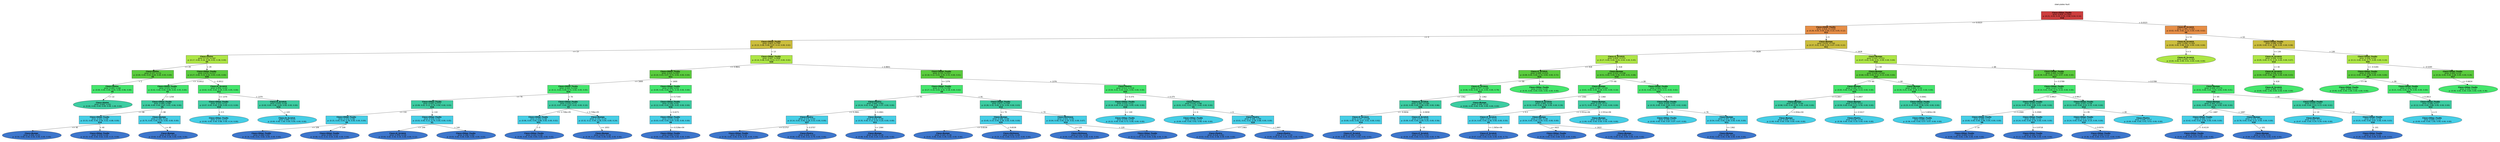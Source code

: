 digraph Tree {
splines=false;
graph [pad=".25", ranksep="0.5", nodesep="1"];
node [shape=rect, style="filled", color="black", fontname="helvetica",fillcolor="white"] ;
edge [fontname="helvetica"] ;
0 [label="steel-plates-fault", shape=plaintext];
0:s -> 1:n [style=invis];   
1 [label=<<b> Class=Other_Faults </b> <br/> error: 0.859, n=1941 <br/> p: (0.21, 0.03, 0.20, 0.35, 0.08, 0.04, 0.10) <br/><b>V18</b>>, fillcolor="0.000 0.7 0.800", shape="rect"];
2 [label=<<b> Class=Other_Faults </b> <br/> error: 0.818, n=1540 <br/> p: (0.26, 0.04, 0.04, 0.40, 0.10, 0.05, 0.12) <br/><b>V12</b>>, fillcolor="0.075 0.7 0.900", shape="rect"];
1:s -> 2:n [label="<= 0.0323"] ;
3 [label=<<b> Class=Other_Faults </b> <br/> error: 0.803, n=795 <br/> p: (0.15, 0.06, 0.08, 0.47, 0.14, 0.09, 0.02) <br/><b>V7</b>>, fillcolor="0.150 0.7 0.800", shape="rect"];
2:s -> 3:n [label="<= 0"] ;
4 [label=<<b> Class=Stains </b> <br/> error: 0.710, n=187 <br/> p: (0.17, 0.00, 0.16, 0.28, 0.02, 0.38, 0.00) <br/><b>V5</b>>, fillcolor="0.225 0.7 0.900", shape="rect"];
3:s -> 4:n [label="<= 13"] ;
5 [label=<<b> Class=Stains </b> <br/> error: 0.157, n=70 <br/> p: (0.00, 0.00, 0.03, 0.04, 0.00, 0.93, 0.00) <br/><b>V5</b>>, fillcolor="0.300 0.7 0.800", shape="rect"];
4:s -> 5:n [label="<= 29"] ;
6 [label=<<b> Class=Stains </b> <br/> error: 0.093, n=68 <br/> p: (0.00, 0.00, 0.00, 0.04, 0.00, 0.96, 0.00) <br/><b>V5</b>>, fillcolor="0.375 0.7 0.900", shape="rect"];
5:s -> 6:n [label="> 2"] ;
7 [label=<<b> Class=Stains </b> <br/> error: 0.000, n=61 <br/> p: (0.00, 0.00, 0.00, 0.00, 0.00, 1.00, 0.00) >, fillcolor="0.450 0.7 0.800", shape="oval"];
6:s -> 7:n [label="<= 22"] ;
8 [label=<<b> Class=Other_Faults </b> <br/> error: 0.670, n=117 <br/> p: (0.27, 0.00, 0.23, 0.42, 0.03, 0.05, 0.00) <br/><b>V26</b>>, fillcolor="0.300 0.7 0.800", shape="rect"];
4:s -> 8:n [label="> 29"] ;
9 [label=<<b> Class=Other_Faults </b> <br/> error: 0.515, n=74 <br/> p: (0.42, 0.00, 0.00, 0.49, 0.04, 0.05, 0.00) <br/><b>V2</b>>, fillcolor="0.375 0.7 0.900", shape="rect"];
8:s -> 9:n [label="<= -0.0012"] ;
10 [label=<<b> Class=Other_Faults </b> <br/> error: 0.484, n=68 <br/> p: (0.46, 0.00, 0.00, 0.47, 0.01, 0.06, 0.00) <br/><b>V5</b>>, fillcolor="0.450 0.7 0.800", shape="rect"];
9:s -> 10:n [label="<= 1258"] ;
11 [label=<<b> Class=Other_Faults </b> <br/> error: 0.502, n=48 <br/> p: (0.33, 0.00, 0.00, 0.56, 0.02, 0.08, 0.00) <br/><b>V14</b>>, fillcolor="0.525 0.7 0.900", shape="rect"];
10:s -> 11:n [label="<= 88"] ;
12 [label=<<b> Class=Bumps </b> <br/> error: 0.356, n=22 <br/> p: (0.50, 0.00, 0.00, 0.50, 0.00, 0.00, 0.00) >, fillcolor="0.600 0.7 0.800", shape="oval"];
11:s -> 12:n [label="<= 40"] ;
13 [label=<<b> Class=Other_Faults </b> <br/> error: 0.529, n=26 <br/> p: (0.19, 0.00, 0.00, 0.62, 0.04, 0.15, 0.00) >, fillcolor="0.600 0.7 0.800", shape="oval"];
11:s -> 13:n [label="> 40"] ;
14 [label=<<b> Class=Bumps </b> <br/> error: 0.289, n=20 <br/> p: (0.75, 0.00, 0.00, 0.25, 0.00, 0.00, 0.00) <br/><b>V14</b>>, fillcolor="0.525 0.7 0.900", shape="rect"];
10:s -> 14:n [label="> 88"] ;
15 [label=<<b> Class=Bumps </b> <br/> error: 0.335, n=14 <br/> p: (0.64, 0.00, 0.00, 0.36, 0.00, 0.00, 0.00) >, fillcolor="0.600 0.7 0.800", shape="oval"];
14:s -> 15:n [label="<= 40"] ;
16 [label=<<b> Class=K_Scratch </b> <br/> error: 0.454, n=43 <br/> p: (0.02, 0.00, 0.63, 0.30, 0.00, 0.05, 0.00) <br/><b>V11</b>>, fillcolor="0.375 0.7 0.900", shape="rect"];
8:s -> 16:n [label="> -0.0012"] ;
17 [label=<<b> Class=Other_Faults </b> <br/> error: 0.323, n=15 <br/> p: (0.07, 0.00, 0.00, 0.80, 0.00, 0.13, 0.00) <br/><b>V19</b>>, fillcolor="0.450 0.7 0.800", shape="rect"];
16:s -> 17:n [label="<= 1370"] ;
18 [label=<<b> Class=Other_Faults </b> <br/> error: 0.211, n=14 <br/> p: (0.00, 0.00, 0.00, 0.86, 0.00, 0.14, 0.00) >, fillcolor="0.525 0.7 0.900", shape="oval"];
17:s -> 18:n [label="> 0.5"] ;
19 [label=<<b> Class=K_Scratch </b> <br/> error: 0.079, n=28 <br/> p: (0.00, 0.00, 0.96, 0.04, 0.00, 0.00, 0.00) <br/><b>V10</b>>, fillcolor="0.450 0.7 0.800", shape="rect"];
16:s -> 19:n [label="> 1370"] ;
20 [label=<<b> Class=K_Scratch </b> <br/> error: 0.000, n=27 <br/> p: (0.00, 0.00, 1.00, 0.00, 0.00, 0.00, 0.00) >, fillcolor="0.525 0.7 0.900", shape="oval"];
19:s -> 20:n [label="> 143"] ;
21 [label=<<b> Class=Other_Faults </b> <br/> error: 0.697, n=608 <br/> p: (0.14, 0.08, 0.05, 0.53, 0.17, 0.00, 0.02) <br/><b>V20</b>>, fillcolor="0.225 0.7 0.900", shape="rect"];
3:s -> 21:n [label="> 13"] ;
22 [label=<<b> Class=Other_Faults </b> <br/> error: 0.522, n=297 <br/> p: (0.10, 0.03, 0.07, 0.72, 0.04, 0.00, 0.04) <br/><b>V11</b>>, fillcolor="0.300 0.7 0.800", shape="rect"];
21:s -> 22:n [label="<= 0.9841"] ;
23 [label=<<b> Class=Other_Faults </b> <br/> error: 0.502, n=244 <br/> p: (0.11, 0.03, 0.09, 0.72, 0.00, 0.00, 0.05) <br/><b>V14</b>>, fillcolor="0.375 0.7 0.900", shape="rect"];
22:s -> 23:n [label="<= 1600"] ;
24 [label=<<b> Class=Other_Faults </b> <br/> error: 0.450, n=171 <br/> p: (0.09, 0.02, 0.13, 0.74, 0.00, 0.00, 0.03) <br/><b>V10</b>>, fillcolor="0.450 0.7 0.800", shape="rect"];
23:s -> 24:n [label="<= 70"] ;
25 [label=<<b> Class=Other_Faults </b> <br/> error: 0.374, n=80 <br/> p: (0.15, 0.04, 0.04, 0.78, 0.00, 0.00, 0.00) <br/><b>V9</b>>, fillcolor="0.525 0.7 0.900", shape="rect"];
24:s -> 25:n [label="<= 132"] ;
26 [label=<<b> Class=Other_Faults </b> <br/> error: 0.268, n=67 <br/> p: (0.16, 0.00, 0.01, 0.82, 0.00, 0.00, 0.00) >, fillcolor="0.600 0.7 0.800", shape="oval"];
25:s -> 26:n [label="<= 109"] ;
27 [label=<<b> Class=Other_Faults </b> <br/> error: 0.595, n=13 <br/> p: (0.08, 0.23, 0.15, 0.54, 0.00, 0.00, 0.00) >, fillcolor="0.600 0.7 0.800", shape="oval"];
25:s -> 27:n [label="> 109"] ;
28 [label=<<b> Class=Other_Faults </b> <br/> error: 0.435, n=91 <br/> p: (0.03, 0.00, 0.21, 0.70, 0.00, 0.00, 0.05) <br/><b>V1</b>>, fillcolor="0.525 0.7 0.900", shape="rect"];
24:s -> 28:n [label="> 132"] ;
29 [label=<<b> Class=K_Scratch </b> <br/> error: 0.559, n=26 <br/> p: (0.04, 0.00, 0.50, 0.35, 0.00, 0.00, 0.12) >, fillcolor="0.600 0.7 0.800", shape="oval"];
28:s -> 29:n [label="<= 144"] ;
30 [label=<<b> Class=Other_Faults </b> <br/> error: 0.296, n=65 <br/> p: (0.03, 0.00, 0.09, 0.85, 0.00, 0.00, 0.03) >, fillcolor="0.600 0.7 0.800", shape="oval"];
28:s -> 30:n [label="> 144"] ;
31 [label=<<b> Class=Other_Faults </b> <br/> error: 0.524, n=73 <br/> p: (0.15, 0.07, 0.00, 0.67, 0.01, 0.00, 0.10) <br/><b>V3</b>>, fillcolor="0.450 0.7 0.800", shape="rect"];
23:s -> 31:n [label="> 70"] ;
32 [label=<<b> Class=Other_Faults </b> <br/> error: 0.259, n=48 <br/> p: (0.06, 0.04, 0.00, 0.88, 0.00, 0.00, 0.02) <br/><b>V21</b>>, fillcolor="0.525 0.7 0.900", shape="rect"];
31:s -> 32:n [label="<= 3.739e+05"] ;
33 [label=<<b> Class=Other_Faults </b> <br/> error: 0.161, n=40 <br/> p: (0.00, 0.05, 0.00, 0.93, 0.00, 0.00, 0.03) >, fillcolor="0.600 0.7 0.800", shape="oval"];
32:s -> 33:n [label="> 0"] ;
34 [label=<<b> Class=Bumps </b> <br/> error: 0.743, n=25 <br/> p: (0.32, 0.12, 0.00, 0.28, 0.04, 0.00, 0.24) <br/><b>V1</b>>, fillcolor="0.525 0.7 0.900", shape="rect"];
31:s -> 34:n [label="> 3.739e+05"] ;
35 [label=<<b> Class=Bumps </b> <br/> error: 0.613, n=18 <br/> p: (0.39, 0.17, 0.00, 0.39, 0.06, 0.00, 0.00) >, fillcolor="0.600 0.7 0.800", shape="oval"];
34:s -> 35:n [label="<= 1053"] ;
36 [label=<<b> Class=Other_Faults </b> <br/> error: 0.399, n=53 <br/> p: (0.09, 0.00, 0.00, 0.72, 0.19, 0.00, 0.00) <br/><b>V25</b>>, fillcolor="0.375 0.7 0.900", shape="rect"];
22:s -> 36:n [label="> 1600"] ;
37 [label=<<b> Class=Other_Faults </b> <br/> error: 0.248, n=41 <br/> p: (0.12, 0.00, 0.00, 0.85, 0.02, 0.00, 0.00) <br/><b>V16</b>>, fillcolor="0.450 0.7 0.800", shape="rect"];
36:s -> 37:n [label="<= 0.7193"] ;
38 [label=<<b> Class=Other_Faults </b> <br/> error: 0.075, n=30 <br/> p: (0.03, 0.00, 0.00, 0.97, 0.00, 0.00, 0.00) <br/><b>V8</b>>, fillcolor="0.525 0.7 0.900", shape="rect"];
37:s -> 38:n [label="> 0.4271"] ;
39 [label=<<b> Class=Other_Faults </b> <br/> error: 0.000, n=23 <br/> p: (0.00, 0.00, 0.00, 1.00, 0.00, 0.00, 0.00) >, fillcolor="0.600 0.7 0.800", shape="oval"];
38:s -> 39:n [label="<= 6.528e+04"] ;
40 [label=<<b> Class=Other_Faults </b> <br/> error: 0.741, n=311 <br/> p: (0.18, 0.12, 0.03, 0.35, 0.31, 0.00, 0.01) <br/><b>V11</b>>, fillcolor="0.300 0.7 0.800", shape="rect"];
21:s -> 40:n [label="> 0.9841"] ;
41 [label=<<b> Class=Other_Faults </b> <br/> error: 0.773, n=192 <br/> p: (0.27, 0.19, 0.03, 0.32, 0.18, 0.00, 0.02) <br/><b>V9</b>>, fillcolor="0.375 0.7 0.900", shape="rect"];
40:s -> 41:n [label="<= 1376"] ;
42 [label=<<b> Class=Pastry </b> <br/> error: 0.684, n=83 <br/> p: (0.24, 0.02, 0.06, 0.30, 0.37, 0.00, 0.00) <br/><b>V15</b>>, fillcolor="0.450 0.7 0.800", shape="rect"];
41:s -> 42:n [label="<= 91"] ;
43 [label=<<b> Class=Pastry </b> <br/> error: 0.570, n=43 <br/> p: (0.14, 0.05, 0.00, 0.28, 0.53, 0.00, 0.00) <br/><b>V27</b>>, fillcolor="0.525 0.7 0.900", shape="rect"];
42:s -> 43:n [label="<= 0.2661"] ;
44 [label=<<b> Class=Other_Faults </b> <br/> error: 0.563, n=20 <br/> p: (0.30, 0.00, 0.00, 0.35, 0.35, 0.00, 0.00) >, fillcolor="0.600 0.7 0.800", shape="oval"];
43:s -> 44:n [label="<= 0.5757"] ;
45 [label=<<b> Class=Pastry </b> <br/> error: 0.409, n=23 <br/> p: (0.00, 0.09, 0.00, 0.22, 0.70, 0.00, 0.00) >, fillcolor="0.600 0.7 0.800", shape="oval"];
43:s -> 45:n [label="> 0.5757"] ;
46 [label=<<b> Class=Bumps </b> <br/> error: 0.676, n=40 <br/> p: (0.35, 0.00, 0.12, 0.33, 0.20, 0.00, 0.00) <br/><b>V11</b>>, fillcolor="0.525 0.7 0.900", shape="rect"];
42:s -> 46:n [label="> 0.2661"] ;
47 [label=<<b> Class=Bumps </b> <br/> error: 0.540, n=29 <br/> p: (0.48, 0.00, 0.00, 0.24, 0.28, 0.00, 0.00) >, fillcolor="0.600 0.7 0.800", shape="oval"];
46:s -> 47:n [label="<= 1364"] ;
48 [label=<<b> Class=Other_Faults </b> <br/> error: 0.672, n=109 <br/> p: (0.28, 0.32, 0.00, 0.33, 0.04, 0.00, 0.03) <br/><b>V14</b>>, fillcolor="0.450 0.7 0.800", shape="rect"];
41:s -> 48:n [label="> 91"] ;
49 [label=<<b> Class=Bumps </b> <br/> error: 0.589, n=64 <br/> p: (0.45, 0.14, 0.00, 0.36, 0.05, 0.00, 0.00) <br/><b>V25</b>>, fillcolor="0.525 0.7 0.900", shape="rect"];
48:s -> 49:n [label="<= 70"] ;
50 [label=<<b> Class=Bumps </b> <br/> error: 0.343, n=36 <br/> p: (0.61, 0.00, 0.00, 0.39, 0.00, 0.00, 0.00) >, fillcolor="0.600 0.7 0.800", shape="oval"];
49:s -> 50:n [label="<= 0.6539"] ;
51 [label=<<b> Class=Dirtiness </b> <br/> error: 0.676, n=28 <br/> p: (0.25, 0.32, 0.00, 0.32, 0.11, 0.00, 0.00) >, fillcolor="0.600 0.7 0.800", shape="oval"];
49:s -> 51:n [label="> 0.6539"] ;
52 [label=<<b> Class=Dirtiness </b> <br/> error: 0.555, n=45 <br/> p: (0.04, 0.58, 0.00, 0.29, 0.02, 0.00, 0.07) <br/><b>V14</b>>, fillcolor="0.525 0.7 0.900", shape="rect"];
48:s -> 52:n [label="> 70"] ;
53 [label=<<b> Class=Dirtiness </b> <br/> error: 0.132, n=28 <br/> p: (0.00, 0.93, 0.00, 0.07, 0.00, 0.00, 0.00) >, fillcolor="0.600 0.7 0.800", shape="oval"];
52:s -> 53:n [label="<= 120"] ;
54 [label=<<b> Class=Other_Faults </b> <br/> error: 0.517, n=17 <br/> p: (0.12, 0.00, 0.00, 0.65, 0.06, 0.00, 0.18) >, fillcolor="0.600 0.7 0.800", shape="oval"];
52:s -> 54:n [label="> 120"] ;
55 [label=<<b> Class=Pastry </b> <br/> error: 0.513, n=119 <br/> p: (0.04, 0.01, 0.03, 0.41, 0.50, 0.00, 0.00) <br/><b>V25</b>>, fillcolor="0.375 0.7 0.900", shape="rect"];
40:s -> 55:n [label="> 1376"] ;
56 [label=<<b> Class=Other_Faults </b> <br/> error: 0.532, n=21 <br/> p: (0.19, 0.00, 0.14, 0.62, 0.05, 0.00, 0.00) <br/><b>V10</b>>, fillcolor="0.450 0.7 0.800", shape="rect"];
55:s -> 56:n [label="<= 0.375"] ;
57 [label=<<b> Class=Other_Faults </b> <br/> error: 0.375, n=18 <br/> p: (0.22, 0.00, 0.00, 0.72, 0.06, 0.00, 0.00) >, fillcolor="0.525 0.7 0.900", shape="oval"];
56:s -> 57:n [label="<= 140"] ;
58 [label=<<b> Class=Pastry </b> <br/> error: 0.418, n=98 <br/> p: (0.01, 0.01, 0.01, 0.37, 0.60, 0.00, 0.00) <br/><b>V1</b>>, fillcolor="0.450 0.7 0.800", shape="rect"];
55:s -> 58:n [label="> 0.375"] ;
59 [label=<<b> Class=Other_Faults </b> <br/> error: 0.139, n=13 <br/> p: (0.00, 0.00, 0.00, 0.92, 0.08, 0.00, 0.00) >, fillcolor="0.525 0.7 0.900", shape="oval"];
58:s -> 59:n [label="<= 6"] ;
60 [label=<<b> Class=Pastry </b> <br/> error: 0.398, n=85 <br/> p: (0.01, 0.01, 0.01, 0.28, 0.68, 0.00, 0.00) <br/><b>V24</b>>, fillcolor="0.525 0.7 0.900", shape="rect"];
58:s -> 60:n [label="> 6"] ;
61 [label=<<b> Class=Pastry </b> <br/> error: 0.418, n=61 <br/> p: (0.02, 0.00, 0.02, 0.38, 0.59, 0.00, 0.00) >, fillcolor="0.600 0.7 0.800", shape="oval"];
60:s -> 61:n [label="<= 1.663"] ;
62 [label=<<b> Class=Pastry </b> <br/> error: 0.177, n=24 <br/> p: (0.00, 0.04, 0.00, 0.04, 0.92, 0.00, 0.00) >, fillcolor="0.600 0.7 0.800", shape="oval"];
60:s -> 62:n [label="> 1.663"] ;
63 [label=<<b> Class=Bumps </b> <br/> error: 0.678, n=745 <br/> p: (0.37, 0.01, 0.00, 0.33, 0.07, 0.00, 0.22) <br/><b>V11</b>>, fillcolor="0.150 0.7 0.800", shape="rect"];
2:s -> 63:n [label="> 0"] ;
64 [label=<<b> Class=Z_Scratch </b> <br/> error: 0.620, n=373 <br/> p: (0.27, 0.00, 0.00, 0.24, 0.04, 0.00, 0.45) <br/><b>V2</b>>, fillcolor="0.225 0.7 0.900", shape="rect"];
63:s -> 64:n [label="<= 1628"] ;
65 [label=<<b> Class=Z_Scratch </b> <br/> error: 0.449, n=215 <br/> p: (0.09, 0.00, 0.00, 0.15, 0.04, 0.00, 0.72) <br/><b>V14</b>>, fillcolor="0.300 0.7 0.800", shape="rect"];
64:s -> 65:n [label="<= 418"] ;
66 [label=<<b> Class=Z_Scratch </b> <br/> error: 0.377, n=195 <br/> p: (0.06, 0.00, 0.00, 0.10, 0.05, 0.00, 0.79) <br/><b>V11</b>>, fillcolor="0.375 0.7 0.900", shape="rect"];
65:s -> 66:n [label="<= 80"] ;
67 [label=<<b> Class=Z_Scratch </b> <br/> error: 0.283, n=180 <br/> p: (0.02, 0.00, 0.00, 0.08, 0.05, 0.00, 0.86) <br/><b>V26</b>>, fillcolor="0.450 0.7 0.800", shape="rect"];
66:s -> 67:n [label="<= 1362"] ;
68 [label=<<b> Class=Z_Scratch </b> <br/> error: 0.157, n=148 <br/> p: (0.00, 0.00, 0.00, 0.07, 0.01, 0.00, 0.92) <br/><b>V14</b>>, fillcolor="0.525 0.7 0.900", shape="rect"];
67:s -> 68:n [label="<= -0.0658"] ;
69 [label=<<b> Class=Z_Scratch </b> <br/> error: 0.128, n=146 <br/> p: (0.00, 0.00, 0.00, 0.07, 0.00, 0.00, 0.93) >, fillcolor="0.600 0.7 0.800", shape="oval"];
68:s -> 69:n [label="<= 70"] ;
70 [label=<<b> Class=Z_Scratch </b> <br/> error: 0.573, n=32 <br/> p: (0.09, 0.00, 0.00, 0.09, 0.25, 0.00, 0.56) <br/><b>V1</b>>, fillcolor="0.525 0.7 0.900", shape="rect"];
67:s -> 70:n [label="> -0.0658"] ;
71 [label=<<b> Class=Z_Scratch </b> <br/> error: 0.375, n=23 <br/> p: (0.04, 0.00, 0.00, 0.13, 0.04, 0.00, 0.78) >, fillcolor="0.600 0.7 0.800", shape="oval"];
70:s -> 71:n [label="> 18"] ;
72 [label=<<b> Class=Bumps </b> <br/> error: 0.346, n=15 <br/> p: (0.60, 0.00, 0.00, 0.40, 0.00, 0.00, 0.00) >, fillcolor="0.450 0.7 0.800", shape="oval"];
66:s -> 72:n [label="> 1362"] ;
73 [label=<<b> Class=Other_Faults </b> <br/> error: 0.333, n=20 <br/> p: (0.35, 0.00, 0.00, 0.65, 0.00, 0.00, 0.00) >, fillcolor="0.375 0.7 0.900", shape="oval"];
65:s -> 73:n [label="> 80"] ;
74 [label=<<b> Class=Bumps </b> <br/> error: 0.553, n=158 <br/> p: (0.51, 0.00, 0.00, 0.36, 0.04, 0.01, 0.08) <br/><b>V14</b>>, fillcolor="0.300 0.7 0.800", shape="rect"];
64:s -> 74:n [label="> 418"] ;
75 [label=<<b> Class=Bumps </b> <br/> error: 0.482, n=105 <br/> p: (0.61, 0.00, 0.00, 0.28, 0.01, 0.00, 0.10) <br/><b>V11</b>>, fillcolor="0.375 0.7 0.900", shape="rect"];
74:s -> 75:n [label="<= 80"] ;
76 [label=<<b> Class=Z_Scratch </b> <br/> error: 0.560, n=28 <br/> p: (0.32, 0.00, 0.00, 0.29, 0.00, 0.00, 0.39) <br/><b>V16</b>>, fillcolor="0.450 0.7 0.800", shape="rect"];
75:s -> 76:n [label="<= 1360"] ;
77 [label=<<b> Class=Z_Scratch </b> <br/> error: 0.507, n=22 <br/> p: (0.14, 0.00, 0.00, 0.36, 0.00, 0.00, 0.50) <br/><b>V3</b>>, fillcolor="0.525 0.7 0.900", shape="rect"];
76:s -> 77:n [label="> 0.3"] ;
78 [label=<<b> Class=Z_Scratch </b> <br/> error: 0.375, n=15 <br/> p: (0.07, 0.00, 0.00, 0.20, 0.00, 0.00, 0.73) >, fillcolor="0.600 0.7 0.800", shape="oval"];
77:s -> 78:n [label="<= 1.565e+06"] ;
79 [label=<<b> Class=Bumps </b> <br/> error: 0.335, n=77 <br/> p: (0.71, 0.00, 0.00, 0.27, 0.01, 0.00, 0.00) <br/><b>V3</b>>, fillcolor="0.450 0.7 0.800", shape="rect"];
75:s -> 79:n [label="> 1360"] ;
80 [label=<<b> Class=Bumps </b> <br/> error: 0.398, n=48 <br/> p: (0.54, 0.00, 0.00, 0.44, 0.02, 0.00, 0.00) <br/><b>V11</b>>, fillcolor="0.525 0.7 0.900", shape="rect"];
79:s -> 80:n [label="<= 2.551e+06"] ;
81 [label=<<b> Class=Other_Faults </b> <br/> error: 0.377, n=31 <br/> p: (0.29, 0.00, 0.00, 0.68, 0.03, 0.00, 0.00) >, fillcolor="0.600 0.7 0.800", shape="oval"];
80:s -> 81:n [label="<= 1622"] ;
82 [label=<<b> Class=Bumps </b> <br/> error: 0.000, n=17 <br/> p: (1.00, 0.00, 0.00, 0.00, 0.00, 0.00, 0.00) >, fillcolor="0.600 0.7 0.800", shape="oval"];
80:s -> 82:n [label="> 1622"] ;
83 [label=<<b> Class=Bumps </b> <br/> error: 0.000, n=29 <br/> p: (1.00, 0.00, 0.00, 0.00, 0.00, 0.00, 0.00) >, fillcolor="0.525 0.7 0.900", shape="oval"];
79:s -> 83:n [label="> 2.551e+06"] ;
84 [label=<<b> Class=Other_Faults </b> <br/> error: 0.564, n=53 <br/> p: (0.32, 0.00, 0.00, 0.53, 0.11, 0.02, 0.02) <br/><b>V23</b>>, fillcolor="0.375 0.7 0.900", shape="rect"];
74:s -> 84:n [label="> 80"] ;
85 [label=<<b> Class=Other_Faults </b> <br/> error: 0.435, n=43 <br/> p: (0.35, 0.00, 0.00, 0.60, 0.02, 0.02, 0.00) <br/><b>V5</b>>, fillcolor="0.450 0.7 0.800", shape="rect"];
84:s -> 85:n [label="> 0.9031"] ;
86 [label=<<b> Class=Other_Faults </b> <br/> error: 0.249, n=15 <br/> p: (0.00, 0.00, 0.00, 0.87, 0.07, 0.07, 0.00) >, fillcolor="0.525 0.7 0.900", shape="oval"];
85:s -> 86:n [label="<= 76"] ;
87 [label=<<b> Class=Bumps </b> <br/> error: 0.355, n=28 <br/> p: (0.54, 0.00, 0.00, 0.46, 0.00, 0.00, 0.00) <br/><b>V11</b>>, fillcolor="0.525 0.7 0.900", shape="rect"];
85:s -> 87:n [label="> 76"] ;
88 [label=<<b> Class=Bumps </b> <br/> error: 0.340, n=24 <br/> p: (0.62, 0.00, 0.00, 0.38, 0.00, 0.00, 0.00) >, fillcolor="0.600 0.7 0.800", shape="oval"];
87:s -> 88:n [label="<= 1362"] ;
89 [label=<<b> Class=Bumps </b> <br/> error: 0.543, n=372 <br/> p: (0.47, 0.02, 0.00, 0.41, 0.09, 0.00, 0.00) <br/><b>V14</b>>, fillcolor="0.225 0.7 0.900", shape="rect"];
63:s -> 89:n [label="> 1628"] ;
90 [label=<<b> Class=Bumps </b> <br/> error: 0.500, n=103 <br/> p: (0.68, 0.08, 0.00, 0.12, 0.13, 0.00, 0.00) <br/><b>V14</b>>, fillcolor="0.300 0.7 0.800", shape="rect"];
89:s -> 90:n [label="<= 69"] ;
91 [label=<<b> Class=Bumps </b> <br/> error: 0.282, n=71 <br/> p: (0.83, 0.00, 0.00, 0.04, 0.13, 0.00, 0.00) <br/><b>V25</b>>, fillcolor="0.375 0.7 0.900", shape="rect"];
90:s -> 91:n [label="<= 60"] ;
92 [label=<<b> Class=Bumps </b> <br/> error: 0.056, n=44 <br/> p: (0.98, 0.00, 0.00, 0.00, 0.02, 0.00, 0.00) <br/><b>V3</b>>, fillcolor="0.450 0.7 0.800", shape="rect"];
91:s -> 92:n [label="<= 0.2857"] ;
93 [label=<<b> Class=Bumps </b> <br/> error: 0.000, n=43 <br/> p: (1.00, 0.00, 0.00, 0.00, 0.00, 0.00, 0.00) >, fillcolor="0.525 0.7 0.900", shape="oval"];
92:s -> 93:n [label="> 4.304e+04"] ;
94 [label=<<b> Class=Bumps </b> <br/> error: 0.470, n=27 <br/> p: (0.59, 0.00, 0.00, 0.11, 0.30, 0.00, 0.00) <br/><b>V17</b>>, fillcolor="0.450 0.7 0.800", shape="rect"];
91:s -> 94:n [label="> 0.2857"] ;
95 [label=<<b> Class=Pastry </b> <br/> error: 0.536, n=16 <br/> p: (0.38, 0.00, 0.00, 0.19, 0.44, 0.00, 0.00) >, fillcolor="0.525 0.7 0.900", shape="oval"];
94:s -> 95:n [label="<= 0.5417"] ;
96 [label=<<b> Class=Bumps </b> <br/> error: 0.684, n=32 <br/> p: (0.34, 0.25, 0.00, 0.28, 0.12, 0.00, 0.00) <br/><b>V18</b>>, fillcolor="0.375 0.7 0.900", shape="rect"];
90:s -> 96:n [label="> 60"] ;
97 [label=<<b> Class=Other_Faults </b> <br/> error: 0.623, n=24 <br/> p: (0.25, 0.33, 0.00, 0.38, 0.04, 0.00, 0.00) <br/><b>V3</b>>, fillcolor="0.450 0.7 0.800", shape="rect"];
96:s -> 97:n [label="> 0.0061"] ;
98 [label=<<b> Class=Other_Faults </b> <br/> error: 0.450, n=14 <br/> p: (0.36, 0.00, 0.00, 0.57, 0.07, 0.00, 0.00) >, fillcolor="0.525 0.7 0.900", shape="oval"];
97:s -> 98:n [label="<= 5.683e+06"] ;
99 [label=<<b> Class=Other_Faults </b> <br/> error: 0.493, n=269 <br/> p: (0.39, 0.00, 0.00, 0.53, 0.07, 0.00, 0.00) <br/><b>V17</b>>, fillcolor="0.300 0.7 0.800", shape="rect"];
89:s -> 99:n [label="> 69"] ;
100 [label=<<b> Class=Other_Faults </b> <br/> error: 0.427, n=95 <br/> p: (0.14, 0.01, 0.00, 0.72, 0.14, 0.00, 0.00) <br/><b>V20</b>>, fillcolor="0.375 0.7 0.900", shape="rect"];
99:s -> 100:n [label="<= 0.5789"] ;
101 [label=<<b> Class=Other_Faults </b> <br/> error: 0.252, n=57 <br/> p: (0.14, 0.00, 0.00, 0.84, 0.02, 0.00, 0.00) <br/><b>V17</b>>, fillcolor="0.450 0.7 0.800", shape="rect"];
100:s -> 101:n [label="<= 0.9917"] ;
102 [label=<<b> Class=Other_Faults </b> <br/> error: 0.089, n=24 <br/> p: (0.00, 0.00, 0.00, 0.96, 0.04, 0.00, 0.00) <br/><b>V6</b>>, fillcolor="0.525 0.7 0.900", shape="rect"];
101:s -> 102:n [label="<= 0.2069"] ;
103 [label=<<b> Class=Other_Faults </b> <br/> error: 0.000, n=23 <br/> p: (0.00, 0.00, 0.00, 1.00, 0.00, 0.00, 0.00) >, fillcolor="0.600 0.7 0.800", shape="oval"];
102:s -> 103:n [label="> 10"] ;
104 [label=<<b> Class=Other_Faults </b> <br/> error: 0.285, n=33 <br/> p: (0.24, 0.00, 0.00, 0.76, 0.00, 0.00, 0.00) <br/><b>V27</b>>, fillcolor="0.525 0.7 0.900", shape="rect"];
101:s -> 104:n [label="> 0.2069"] ;
105 [label=<<b> Class=Other_Faults </b> <br/> error: 0.184, n=26 <br/> p: (0.12, 0.00, 0.00, 0.88, 0.00, 0.00, 0.00) >, fillcolor="0.600 0.7 0.800", shape="oval"];
104:s -> 105:n [label="<= 0.9718"] ;
106 [label=<<b> Class=Other_Faults </b> <br/> error: 0.547, n=38 <br/> p: (0.13, 0.03, 0.00, 0.53, 0.32, 0.00, 0.00) <br/><b>V14</b>>, fillcolor="0.450 0.7 0.800", shape="rect"];
100:s -> 106:n [label="> 0.9917"] ;
107 [label=<<b> Class=Other_Faults </b> <br/> error: 0.471, n=21 <br/> p: (0.24, 0.00, 0.00, 0.62, 0.14, 0.00, 0.00) <br/><b>V15</b>>, fillcolor="0.525 0.7 0.900", shape="rect"];
106:s -> 107:n [label="<= 85"] ;
108 [label=<<b> Class=Other_Faults </b> <br/> error: 0.545, n=14 <br/> p: (0.36, 0.00, 0.00, 0.43, 0.21, 0.00, 0.00) >, fillcolor="0.600 0.7 0.800", shape="oval"];
107:s -> 108:n [label="> 0.0374"] ;
109 [label=<<b> Class=Pastry </b> <br/> error: 0.446, n=17 <br/> p: (0.00, 0.06, 0.00, 0.41, 0.53, 0.00, 0.00) >, fillcolor="0.525 0.7 0.900", shape="oval"];
106:s -> 109:n [label="> 85"] ;
110 [label=<<b> Class=Bumps </b> <br/> error: 0.458, n=174 <br/> p: (0.52, 0.00, 0.01, 0.43, 0.04, 0.00, 0.01) <br/><b>V14</b>>, fillcolor="0.375 0.7 0.900", shape="rect"];
99:s -> 110:n [label="> 0.5789"] ;
111 [label=<<b> Class=Bumps </b> <br/> error: 0.364, n=121 <br/> p: (0.61, 0.00, 0.01, 0.38, 0.00, 0.00, 0.00) <br/><b>V11</b>>, fillcolor="0.450 0.7 0.800", shape="rect"];
110:s -> 111:n [label="<= 85"] ;
112 [label=<<b> Class=Other_Faults </b> <br/> error: 0.390, n=57 <br/> p: (0.42, 0.00, 0.02, 0.56, 0.00, 0.00, 0.00) <br/><b>V26</b>>, fillcolor="0.525 0.7 0.900", shape="rect"];
111:s -> 112:n [label="<= 1687"] ;
113 [label=<<b> Class=Other_Faults </b> <br/> error: 0.351, n=56 <br/> p: (0.43, 0.00, 0.00, 0.57, 0.00, 0.00, 0.00) >, fillcolor="0.600 0.7 0.800", shape="oval"];
112:s -> 113:n [label="> -0.4119"] ;
114 [label=<<b> Class=Bumps </b> <br/> error: 0.270, n=64 <br/> p: (0.78, 0.00, 0.00, 0.22, 0.00, 0.00, 0.00) <br/><b>V10</b>>, fillcolor="0.525 0.7 0.900", shape="rect"];
111:s -> 114:n [label="> 1687"] ;
115 [label=<<b> Class=Bumps </b> <br/> error: 0.229, n=55 <br/> p: (0.84, 0.00, 0.00, 0.16, 0.00, 0.00, 0.00) >, fillcolor="0.600 0.7 0.800", shape="oval"];
114:s -> 115:n [label="> 101"] ;
116 [label=<<b> Class=Other_Faults </b> <br/> error: 0.537, n=53 <br/> p: (0.32, 0.00, 0.00, 0.53, 0.13, 0.00, 0.02) <br/><b>V6</b>>, fillcolor="0.450 0.7 0.800", shape="rect"];
110:s -> 116:n [label="> 85"] ;
117 [label=<<b> Class=Bumps </b> <br/> error: 0.542, n=17 <br/> p: (0.47, 0.00, 0.00, 0.24, 0.29, 0.00, 0.00) >, fillcolor="0.525 0.7 0.900", shape="oval"];
116:s -> 117:n [label="<= 10"] ;
118 [label=<<b> Class=Other_Faults </b> <br/> error: 0.451, n=36 <br/> p: (0.25, 0.00, 0.00, 0.67, 0.06, 0.00, 0.03) <br/><b>V10</b>>, fillcolor="0.525 0.7 0.900", shape="rect"];
116:s -> 118:n [label="> 10"] ;
119 [label=<<b> Class=Other_Faults </b> <br/> error: 0.371, n=32 <br/> p: (0.28, 0.00, 0.00, 0.69, 0.00, 0.00, 0.03) >, fillcolor="0.600 0.7 0.800", shape="oval"];
118:s -> 119:n [label="> 101"] ;
120 [label=<<b> Class=K_Scratch </b> <br/> error: 0.305, n=401 <br/> p: (0.02, 0.00, 0.82, 0.13, 0.00, 0.00, 0.02) <br/><b>V9</b>>, fillcolor="0.075 0.7 0.900", shape="rect"];
1:s -> 120:n [label="> 0.0323"] ;
121 [label=<<b> Class=K_Scratch </b> <br/> error: 0.056, n=305 <br/> p: (0.00, 0.00, 0.98, 0.02, 0.00, 0.00, 0.00) <br/><b>V12</b>>, fillcolor="0.150 0.7 0.800", shape="rect"];
120:s -> 121:n [label="<= 53"] ;
122 [label=<<b> Class=K_Scratch </b> <br/> error: 0.029, n=301 <br/> p: (0.00, 0.00, 0.99, 0.01, 0.00, 0.00, 0.00) >, fillcolor="0.225 0.7 0.900", shape="oval"];
121:s -> 122:n [label="<= 0"] ;
123 [label=<<b> Class=Other_Faults </b> <br/> error: 0.588, n=96 <br/> p: (0.09, 0.00, 0.33, 0.49, 0.00, 0.00, 0.08) <br/><b>V1</b>>, fillcolor="0.150 0.7 0.800", shape="rect"];
120:s -> 123:n [label="> 53"] ;
124 [label=<<b> Class=K_Scratch </b> <br/> error: 0.436, n=44 <br/> p: (0.05, 0.00, 0.73, 0.16, 0.00, 0.00, 0.07) <br/><b>V14</b>>, fillcolor="0.225 0.7 0.900", shape="rect"];
123:s -> 124:n [label="<= 130"] ;
125 [label=<<b> Class=K_Scratch </b> <br/> error: 0.136, n=34 <br/> p: (0.00, 0.00, 0.94, 0.03, 0.00, 0.00, 0.03) <br/><b>V5</b>>, fillcolor="0.300 0.7 0.800", shape="rect"];
124:s -> 125:n [label="<= 40"] ;
126 [label=<<b> Class=K_Scratch </b> <br/> error: 0.000, n=32 <br/> p: (0.00, 0.00, 1.00, 0.00, 0.00, 0.00, 0.00) >, fillcolor="0.375 0.7 0.900", shape="oval"];
125:s -> 126:n [label="> 618"] ;
127 [label=<<b> Class=Other_Faults </b> <br/> error: 0.358, n=52 <br/> p: (0.13, 0.00, 0.00, 0.77, 0.00, 0.00, 0.10) <br/><b>V25</b>>, fillcolor="0.225 0.7 0.900", shape="rect"];
123:s -> 127:n [label="> 130"] ;
128 [label=<<b> Class=Other_Faults </b> <br/> error: 0.190, n=33 <br/> p: (0.12, 0.00, 0.00, 0.88, 0.00, 0.00, 0.00) <br/><b>V9</b>>, fillcolor="0.300 0.7 0.800", shape="rect"];
127:s -> 128:n [label="<= -0.5265"] ;
129 [label=<<b> Class=Other_Faults </b> <br/> error: 0.000, n=14 <br/> p: (0.00, 0.00, 0.00, 1.00, 0.00, 0.00, 0.00) >, fillcolor="0.375 0.7 0.900", shape="oval"];
128:s -> 129:n [label="<= 99"] ;
130 [label=<<b> Class=Other_Faults </b> <br/> error: 0.264, n=19 <br/> p: (0.21, 0.00, 0.00, 0.79, 0.00, 0.00, 0.00) <br/><b>V15</b>>, fillcolor="0.375 0.7 0.900", shape="rect"];
128:s -> 130:n [label="> 99"] ;
131 [label=<<b> Class=Other_Faults </b> <br/> error: 0.186, n=17 <br/> p: (0.12, 0.00, 0.00, 0.88, 0.00, 0.00, 0.00) <br/><b>V12</b>>, fillcolor="0.450 0.7 0.800", shape="rect"];
130:s -> 131:n [label="> 0.2813"] ;
132 [label=<<b> Class=Other_Faults </b> <br/> error: 0.000, n=13 <br/> p: (0.00, 0.00, 0.00, 1.00, 0.00, 0.00, 0.00) >, fillcolor="0.525 0.7 0.900", shape="oval"];
131:s -> 132:n [label="<= 0"] ;
133 [label=<<b> Class=Other_Faults </b> <br/> error: 0.493, n=19 <br/> p: (0.16, 0.00, 0.00, 0.58, 0.00, 0.00, 0.26) <br/><b>V17</b>>, fillcolor="0.300 0.7 0.800", shape="rect"];
127:s -> 133:n [label="> -0.5265"] ;
134 [label=<<b> Class=Other_Faults </b> <br/> error: 0.335, n=14 <br/> p: (0.00, 0.00, 0.00, 0.64, 0.00, 0.00, 0.36) >, fillcolor="0.375 0.7 0.900", shape="oval"];
133:s -> 134:n [label="<= 0.6634"] ;

}